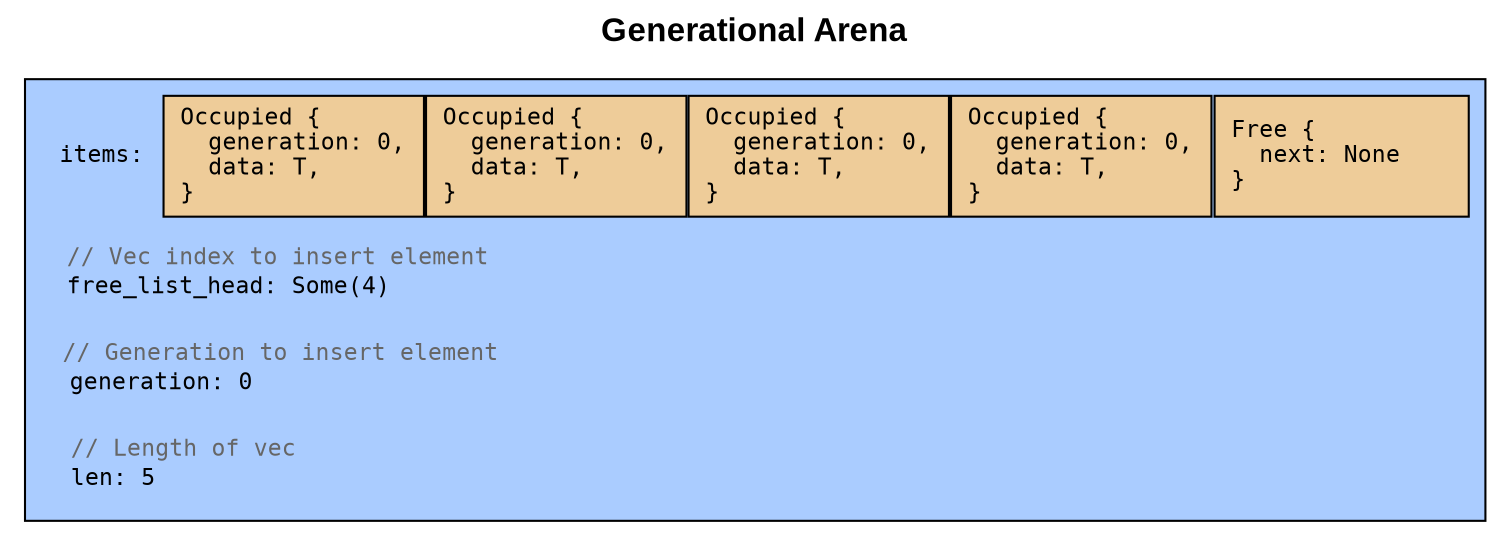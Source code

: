 digraph GenerationalArena {
    graph [
        fontname = "Arial",
        fontsize = 16,
        label = <<b>Generational Arena<br /></b>>,
        labelloc = top,
        bgcolor = "transparent",
        newrank = true,
        nodesep = 0,
        ranksep = 0,
    ];

    node [
        fillcolor = "#aaccff",
        fontname = "consolas",
        fontsize = 11,
        shape = box,
        style = filled,
    ];

    // Label definitions

    subgraph cluster_arena {
        label = "";
        bgcolor = "#aaccff";

        edge [style = "invis"]

        {
            rank = "same";

            node [fillcolor = "#eecc99", width = 1.7, height = 0.8];

            e_4 [label = "Free {\l  next: None\l}\l"];
            e_3 [label = "Occupied {\l  generation: 0,\l  data: T,\l}\l"];
            e_2 [label = "Occupied {\l  generation: 0,\l  data: T,\l}\l"];
            e_1 [label = "Occupied {\l  generation: 0,\l  data: T,\l}\l"];
            e_0 [label = "Occupied {\l  generation: 0,\l  data: T,\l}\l"];
        }

        items [label = "items:\l", penwidth = "0"];
        {
            node [width = 3.0, height = 0.1];
            free_list_head [
                label = <<table border="0" cellborder="0" cellpadding="0" align="left">
                <tr><td><font color="#666666">// Vec index to insert element</font></td></tr>
                <tr><td>free_list_head: Some(4)       </td></tr>
                </table>>,
                penwidth = "0",
            ];

            generation [
                label = <<table border="0" cellborder="0" cellpadding="0" align="left">
                <tr><td><font color="#666666">// Generation to insert element</font></td></tr>
                <tr><td>generation: 0                 </td></tr>
                </table>>,
                penwidth = "0",
            ];

            len [
                label = <<table border="0" cellborder="0" cellpadding="0" align="left">
                <tr><td><font color="#666666">// Length of vec              </font></td></tr>
                <tr><td>len: 5                        </td></tr>
                </table>>,
                penwidth = "0",
            ];
        }

        items -> free_list_head -> generation -> len;
    }

}

